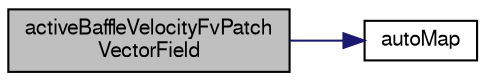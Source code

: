 digraph "activeBaffleVelocityFvPatchVectorField"
{
  bgcolor="transparent";
  edge [fontname="FreeSans",fontsize="10",labelfontname="FreeSans",labelfontsize="10"];
  node [fontname="FreeSans",fontsize="10",shape=record];
  rankdir="LR";
  Node13 [label="activeBaffleVelocityFvPatch\lVectorField",height=0.2,width=0.4,color="black", fillcolor="grey75", style="filled", fontcolor="black"];
  Node13 -> Node14 [color="midnightblue",fontsize="10",style="solid",fontname="FreeSans"];
  Node14 [label="autoMap",height=0.2,width=0.4,color="black",URL="$a22058.html#a0ab0c43ce90d756c88dd81e3d0a9eef5",tooltip="Map (and resize as needed) from self given a mapping object. "];
}
